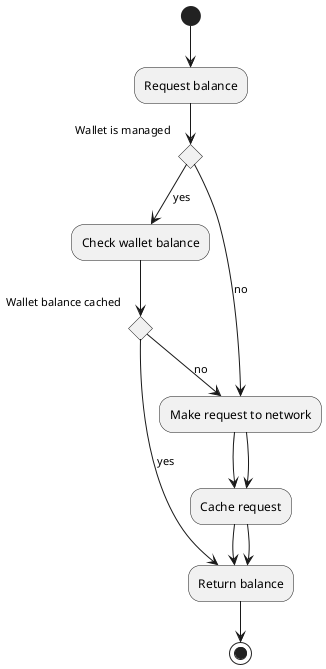 @startuml

skinparam monochrome true
skinparam backgroundColor transparent
skinparam classBackgroundColor transparent
skinparam style strictuml

' title Wallet caching

(*) --> "Request balance"

if "Wallet is managed" then
    --> [yes] "Check wallet balance"
    if "Wallet balance cached" then
        --> [yes] "Return balance"
    else
        --> [no] "Make request to network"
        --> "Cache request"
        --> "Return balance"
    endif
else
    --> [no] "Make request to network"
    --> "Cache request"
endif

--> "Return balance"
-->(*)

@enduml
